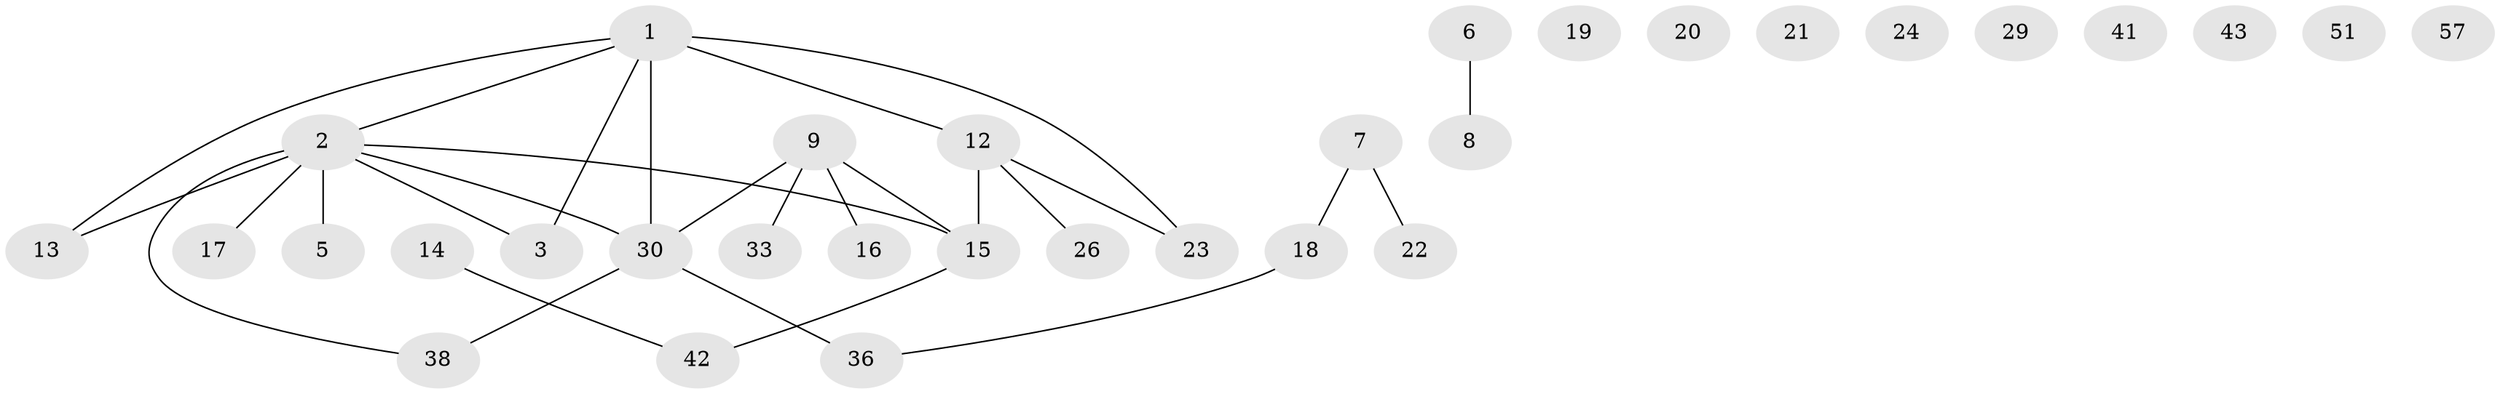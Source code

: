 // original degree distribution, {3: 0.15517241379310345, 1: 0.27586206896551724, 2: 0.29310344827586204, 4: 0.06896551724137931, 0: 0.13793103448275862, 5: 0.05172413793103448, 6: 0.017241379310344827}
// Generated by graph-tools (version 1.1) at 2025/13/03/09/25 04:13:01]
// undirected, 32 vertices, 28 edges
graph export_dot {
graph [start="1"]
  node [color=gray90,style=filled];
  1 [super="+25+10"];
  2 [super="+4"];
  3 [super="+34"];
  5;
  6;
  7 [super="+50+35"];
  8 [super="+37"];
  9 [super="+11"];
  12 [super="+40"];
  13 [super="+48"];
  14 [super="+49+28"];
  15 [super="+27"];
  16;
  17;
  18 [super="+46+39"];
  19;
  20;
  21;
  22;
  23 [super="+55"];
  24;
  26;
  29;
  30 [super="+53+32"];
  33;
  36;
  38;
  41 [super="+44+56"];
  42;
  43;
  51;
  57;
  1 -- 2;
  1 -- 12 [weight=2];
  1 -- 23;
  1 -- 13;
  1 -- 30;
  1 -- 3;
  2 -- 5;
  2 -- 38;
  2 -- 13 [weight=2];
  2 -- 15;
  2 -- 17;
  2 -- 30;
  2 -- 3;
  6 -- 8;
  7 -- 22;
  7 -- 18;
  9 -- 16;
  9 -- 33;
  9 -- 15;
  9 -- 30;
  12 -- 15;
  12 -- 26;
  12 -- 23;
  14 -- 42;
  15 -- 42;
  18 -- 36;
  30 -- 36;
  30 -- 38;
}
